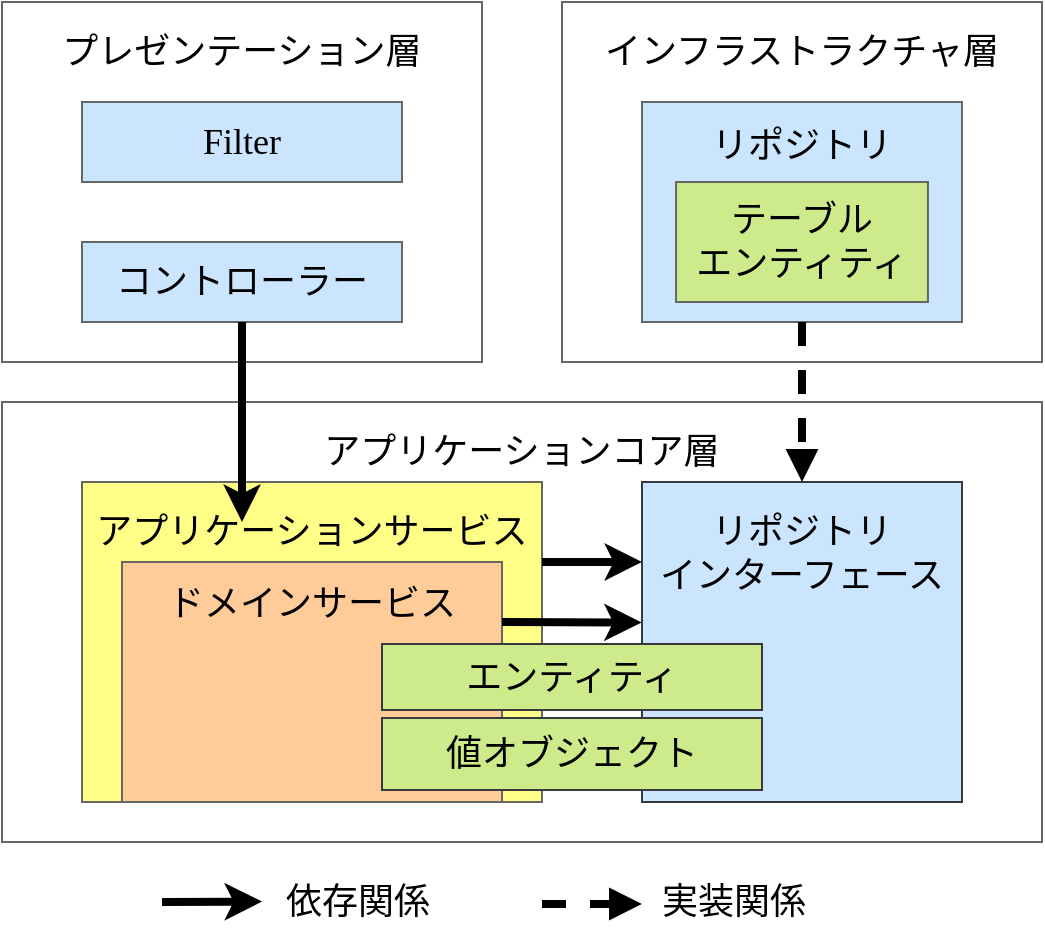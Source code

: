 <mxfile>
    <diagram id="uEXJJrO0DhDbDHVcbahO" name="ページ1">
        <mxGraphModel dx="745" dy="447" grid="1" gridSize="10" guides="1" tooltips="1" connect="1" arrows="1" fold="1" page="1" pageScale="1" pageWidth="1169" pageHeight="827" math="0" shadow="0">
            <root>
                <mxCell id="0"/>
                <mxCell id="1" parent="0"/>
                <mxCell id="73" value="&lt;font color=&quot;#000000&quot;&gt;アプリケーションコア層&lt;br&gt;&lt;/font&gt;" style="rounded=0;whiteSpace=wrap;html=1;fontFamily=Noto Sans JP;fontSize=18;strokeWidth=1;fontSource=https%3A%2F%2Ffonts.googleapis.com%2Fcss%3Ffamily%3DNoto%2BSans%2BJP;fillColor=none;strokeColor=#666666;spacingTop=8;verticalAlign=top;" parent="1" vertex="1">
                    <mxGeometry x="40" y="240" width="520" height="220" as="geometry"/>
                </mxCell>
                <mxCell id="78" value="&lt;div&gt;&lt;font color=&quot;#000000&quot;&gt;アプリケーションサービス&lt;/font&gt;&lt;/div&gt;" style="rounded=0;whiteSpace=wrap;html=1;fontFamily=Noto Sans JP;fontSize=18;fillColor=#ffff88;strokeColor=#666666;strokeWidth=1;spacingLeft=0;fontSource=https%3A%2F%2Ffonts.googleapis.com%2Fcss%3Ffamily%3DNoto%2BSans%2BJP;align=center;verticalAlign=top;spacingTop=8;" parent="1" vertex="1">
                    <mxGeometry x="80" y="280" width="230" height="160" as="geometry"/>
                </mxCell>
                <mxCell id="74" value="&lt;font color=&quot;#000000&quot;&gt;インフラストラクチャ層&lt;br&gt;&lt;/font&gt;" style="rounded=0;whiteSpace=wrap;html=1;fontFamily=Noto Sans JP;fontSize=18;strokeWidth=1;fontSource=https%3A%2F%2Ffonts.googleapis.com%2Fcss%3Ffamily%3DNoto%2BSans%2BJP;fillColor=none;strokeColor=#666666;spacingTop=8;verticalAlign=top;" parent="1" vertex="1">
                    <mxGeometry x="320" y="40" width="240" height="180" as="geometry"/>
                </mxCell>
                <mxCell id="55" value="&lt;font color=&quot;#000000&quot;&gt;プレゼンテーション層&lt;br&gt;&lt;/font&gt;" style="rounded=0;whiteSpace=wrap;html=1;fontFamily=Noto Sans JP;fontSize=18;strokeWidth=1;fontSource=https%3A%2F%2Ffonts.googleapis.com%2Fcss%3Ffamily%3DNoto%2BSans%2BJP;fillColor=none;strokeColor=#666666;spacingTop=8;verticalAlign=top;" parent="1" vertex="1">
                    <mxGeometry x="40" y="40" width="240" height="180" as="geometry"/>
                </mxCell>
                <mxCell id="77" value="&lt;div&gt;&lt;font color=&quot;#000000&quot;&gt;ドメインサービス&lt;/font&gt;&lt;/div&gt;" style="rounded=0;whiteSpace=wrap;html=1;fontFamily=Noto Sans JP;fontSize=18;fillColor=#ffcc99;strokeColor=#666666;strokeWidth=1;spacingLeft=0;fontSource=https%3A%2F%2Ffonts.googleapis.com%2Fcss%3Ffamily%3DNoto%2BSans%2BJP;align=center;verticalAlign=top;spacingTop=4;" parent="1" vertex="1">
                    <mxGeometry x="100" y="320" width="190" height="120" as="geometry"/>
                </mxCell>
                <mxCell id="79" value="&lt;font color=&quot;#000000&quot;&gt;リポジトリ&lt;br&gt;&lt;br&gt;&lt;br&gt;&lt;br&gt;&lt;/font&gt;" style="rounded=0;whiteSpace=wrap;html=1;fontFamily=Noto Sans JP;fontSize=18;fillColor=#cce5ff;strokeColor=#666666;strokeWidth=1;spacingLeft=0;fontSource=https%3A%2F%2Ffonts.googleapis.com%2Fcss%3Ffamily%3DNoto%2BSans%2BJP;" parent="1" vertex="1">
                    <mxGeometry x="360" y="90" width="160" height="110" as="geometry"/>
                </mxCell>
                <mxCell id="80" value="&lt;font color=&quot;#000000&quot;&gt;リポジトリ&lt;br&gt;インターフェース&lt;br&gt;&lt;/font&gt;" style="rounded=0;whiteSpace=wrap;html=1;fontFamily=Noto Sans JP;fontSize=18;fillColor=#cce5ff;strokeColor=#36393d;strokeWidth=1;spacingLeft=0;fontSource=https%3A%2F%2Ffonts.googleapis.com%2Fcss%3Ffamily%3DNoto%2BSans%2BJP;verticalAlign=top;spacingTop=8;" parent="1" vertex="1">
                    <mxGeometry x="360" y="280" width="160" height="160" as="geometry"/>
                </mxCell>
                <mxCell id="82" value="&lt;font color=&quot;#000000&quot;&gt;コントローラー&lt;/font&gt;" style="rounded=0;whiteSpace=wrap;html=1;fontFamily=Noto Sans JP;fontSize=18;fillColor=#cce5ff;strokeColor=#666666;strokeWidth=1;spacingLeft=0;fontSource=https%3A%2F%2Ffonts.googleapis.com%2Fcss%3Ffamily%3DNoto%2BSans%2BJP;" parent="1" vertex="1">
                    <mxGeometry x="80" y="160" width="160" height="40" as="geometry"/>
                </mxCell>
                <mxCell id="83" value="&lt;font color=&quot;#000000&quot;&gt;Filter&lt;/font&gt;" style="rounded=0;whiteSpace=wrap;html=1;fontFamily=Noto Sans JP;fontSize=18;fillColor=#cce5ff;strokeColor=#666666;strokeWidth=1;spacingLeft=0;fontSource=https%3A%2F%2Ffonts.googleapis.com%2Fcss%3Ffamily%3DNoto%2BSans%2BJP;" parent="1" vertex="1">
                    <mxGeometry x="80" y="90" width="160" height="40" as="geometry"/>
                </mxCell>
                <mxCell id="84" value="&lt;font color=&quot;#000000&quot;&gt;テーブル&lt;br&gt;エンティティ&lt;/font&gt;" style="rounded=0;whiteSpace=wrap;html=1;fontFamily=Noto Sans JP;fontSize=18;fillColor=#cdeb8b;strokeColor=#666666;strokeWidth=1;spacingLeft=0;fontSource=https%3A%2F%2Ffonts.googleapis.com%2Fcss%3Ffamily%3DNoto%2BSans%2BJP;" parent="1" vertex="1">
                    <mxGeometry x="377.02" y="130" width="125.96" height="60" as="geometry"/>
                </mxCell>
                <mxCell id="91" style="edgeStyle=none;sketch=0;html=1;exitX=0.5;exitY=1;exitDx=0;exitDy=0;shadow=0;fontColor=#000000;endArrow=classic;endFill=1;strokeColor=#000000;strokeWidth=4;" parent="1" source="82" edge="1">
                    <mxGeometry relative="1" as="geometry">
                        <mxPoint x="655.58" y="575" as="sourcePoint"/>
                        <mxPoint x="160" y="300" as="targetPoint"/>
                    </mxGeometry>
                </mxCell>
                <mxCell id="92" style="edgeStyle=none;sketch=0;html=1;exitX=0.5;exitY=1;exitDx=0;exitDy=0;shadow=0;fontColor=#000000;endArrow=block;endFill=1;strokeColor=#000000;strokeWidth=4;dashed=1;" parent="1" source="79" target="80" edge="1">
                    <mxGeometry relative="1" as="geometry">
                        <mxPoint x="455" y="330" as="sourcePoint"/>
                        <mxPoint x="489.057" y="485.94" as="targetPoint"/>
                    </mxGeometry>
                </mxCell>
                <mxCell id="94" value="依存関係" style="text;html=1;strokeColor=none;fillColor=none;align=left;verticalAlign=middle;whiteSpace=wrap;rounded=0;fontFamily=Noto Sans JP;fontSource=https%3A%2F%2Ffonts.googleapis.com%2Fcss%3Ffamily%3DNoto%2BSans%2BJP;fontSize=18;fontColor=#000000;" parent="1" vertex="1">
                    <mxGeometry x="180" y="470" width="90" height="40" as="geometry"/>
                </mxCell>
                <mxCell id="95" style="edgeStyle=none;sketch=0;html=1;shadow=0;fontColor=#000000;endArrow=classic;endFill=1;strokeColor=#000000;strokeWidth=4;" parent="1" edge="1">
                    <mxGeometry relative="1" as="geometry">
                        <mxPoint x="120" y="490" as="sourcePoint"/>
                        <mxPoint x="170" y="489.78" as="targetPoint"/>
                    </mxGeometry>
                </mxCell>
                <mxCell id="96" value="実装関係" style="text;html=1;strokeColor=none;fillColor=none;align=left;verticalAlign=middle;whiteSpace=wrap;rounded=0;fontFamily=Noto Sans JP;fontSource=https%3A%2F%2Ffonts.googleapis.com%2Fcss%3Ffamily%3DNoto%2BSans%2BJP;fontSize=18;fontColor=#000000;" parent="1" vertex="1">
                    <mxGeometry x="368.42" y="470" width="90" height="40" as="geometry"/>
                </mxCell>
                <mxCell id="98" style="edgeStyle=none;sketch=0;html=1;shadow=0;fontColor=#000000;endArrow=block;endFill=1;strokeColor=#000000;strokeWidth=4;dashed=1;" parent="1" edge="1">
                    <mxGeometry relative="1" as="geometry">
                        <mxPoint x="310" y="491" as="sourcePoint"/>
                        <mxPoint x="360" y="491" as="targetPoint"/>
                    </mxGeometry>
                </mxCell>
                <mxCell id="90" style="edgeStyle=none;sketch=0;html=1;shadow=0;fontColor=#000000;endArrow=classic;endFill=1;strokeColor=#000000;strokeWidth=4;exitX=1;exitY=0.25;exitDx=0;exitDy=0;entryX=-0.001;entryY=0.439;entryDx=0;entryDy=0;entryPerimeter=0;" parent="1" source="77" target="80" edge="1">
                    <mxGeometry relative="1" as="geometry">
                        <mxPoint x="340" y="373" as="sourcePoint"/>
                        <mxPoint x="360" y="349" as="targetPoint"/>
                    </mxGeometry>
                </mxCell>
                <mxCell id="93" style="edgeStyle=none;sketch=0;html=1;exitX=1;exitY=0.25;exitDx=0;exitDy=0;shadow=0;fontColor=#000000;endArrow=classic;endFill=1;strokeColor=#000000;strokeWidth=4;entryX=0;entryY=0.25;entryDx=0;entryDy=0;" parent="1" source="78" target="80" edge="1">
                    <mxGeometry relative="1" as="geometry">
                        <mxPoint x="641.76" y="575" as="sourcePoint"/>
                        <mxPoint x="686.18" y="573.14" as="targetPoint"/>
                    </mxGeometry>
                </mxCell>
                <mxCell id="100" value="値オブジェクト" style="rounded=0;whiteSpace=wrap;html=1;fontFamily=Noto Sans JP;fontSize=18;fillColor=#cdeb8b;strokeColor=#36393D;strokeWidth=1;spacingLeft=0;fontSource=https%3A%2F%2Ffonts.googleapis.com%2Fcss%3Ffamily%3DNoto%2BSans%2BJP;" vertex="1" parent="1">
                    <mxGeometry x="230" y="398" width="190" height="36" as="geometry"/>
                </mxCell>
                <mxCell id="101" value="エンティティ" style="rounded=0;whiteSpace=wrap;html=1;fontFamily=Noto Sans JP;fontSize=18;fillColor=#cdeb8b;strokeColor=#36393D;strokeWidth=1;spacingLeft=0;fontSource=https%3A%2F%2Ffonts.googleapis.com%2Fcss%3Ffamily%3DNoto%2BSans%2BJP;" vertex="1" parent="1">
                    <mxGeometry x="230" y="361" width="190" height="33" as="geometry"/>
                </mxCell>
            </root>
        </mxGraphModel>
    </diagram>
</mxfile>